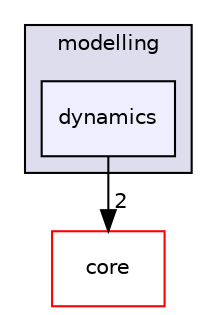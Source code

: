 digraph "include/proxddp/modelling/dynamics" {
  bgcolor=transparent;
  compound=true
  node [ fontsize="10", fontname="Helvetica"];
  edge [ labelfontsize="10", labelfontname="Helvetica"];
  subgraph clusterdir_59a5fceee63577d6010f1d402f708d54 {
    graph [ bgcolor="#ddddee", pencolor="black", label="modelling" fontname="Helvetica", fontsize="10", URL="dir_59a5fceee63577d6010f1d402f708d54.html"]
  dir_6c7a26f9cbcf28734c1d620fd29d0528 [shape=box, label="dynamics", style="filled", fillcolor="#eeeeff", pencolor="black", URL="dir_6c7a26f9cbcf28734c1d620fd29d0528.html"];
  }
  dir_232bb84d36e85fd30fe7e48597eb9660 [shape=box label="core" color="red" URL="dir_232bb84d36e85fd30fe7e48597eb9660.html"];
  dir_6c7a26f9cbcf28734c1d620fd29d0528->dir_232bb84d36e85fd30fe7e48597eb9660 [headlabel="2", labeldistance=1.5 headhref="dir_000006_000007.html"];
}
